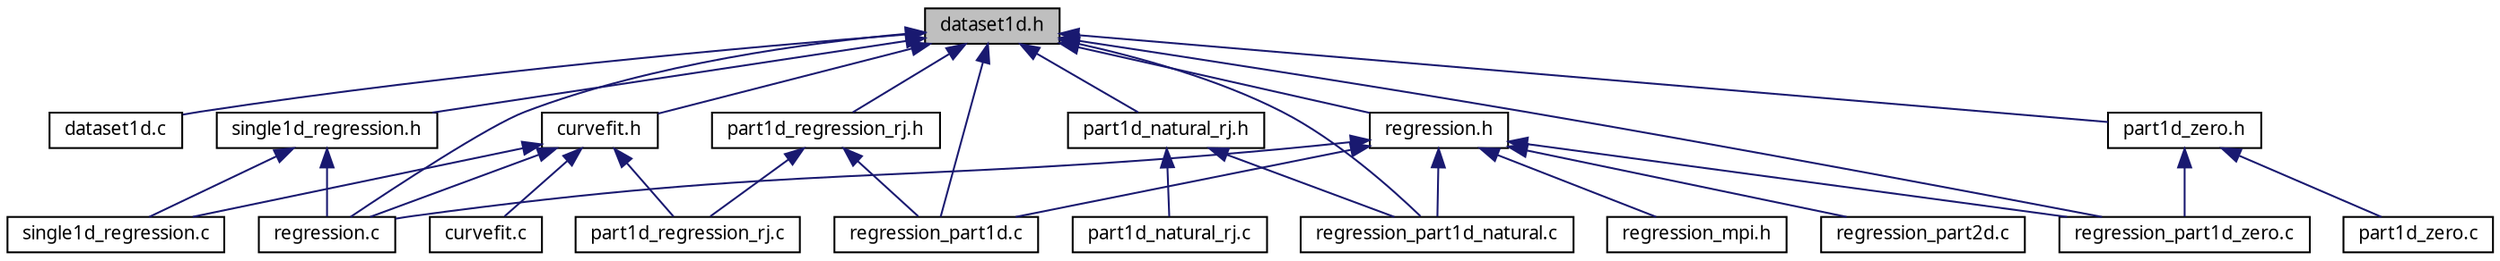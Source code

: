 digraph "dataset1d.h"
{
  edge [fontname="FreeSans.ttf",fontsize="10",labelfontname="FreeSans.ttf",labelfontsize="10"];
  node [fontname="FreeSans.ttf",fontsize="10",shape=record];
  Node1 [label="dataset1d.h",height=0.2,width=0.4,color="black", fillcolor="grey75", style="filled", fontcolor="black"];
  Node1 -> Node2 [dir="back",color="midnightblue",fontsize="10",style="solid",fontname="FreeSans.ttf"];
  Node2 [label="dataset1d.c",height=0.2,width=0.4,color="black", fillcolor="white", style="filled",URL="$dataset1d_8c.html"];
  Node1 -> Node3 [dir="back",color="midnightblue",fontsize="10",style="solid",fontname="FreeSans.ttf"];
  Node3 [label="regression.c",height=0.2,width=0.4,color="black", fillcolor="white", style="filled",URL="$regression_8c.html"];
  Node1 -> Node4 [dir="back",color="midnightblue",fontsize="10",style="solid",fontname="FreeSans.ttf"];
  Node4 [label="regression_part1d.c",height=0.2,width=0.4,color="black", fillcolor="white", style="filled",URL="$regression__part1d_8c.html"];
  Node1 -> Node5 [dir="back",color="midnightblue",fontsize="10",style="solid",fontname="FreeSans.ttf"];
  Node5 [label="regression_part1d_natural.c",height=0.2,width=0.4,color="black", fillcolor="white", style="filled",URL="$regression__part1d__natural_8c.html"];
  Node1 -> Node6 [dir="back",color="midnightblue",fontsize="10",style="solid",fontname="FreeSans.ttf"];
  Node6 [label="regression_part1d_zero.c",height=0.2,width=0.4,color="black", fillcolor="white", style="filled",URL="$regression__part1d__zero_8c.html"];
  Node1 -> Node7 [dir="back",color="midnightblue",fontsize="10",style="solid",fontname="FreeSans.ttf"];
  Node7 [label="curvefit.h",height=0.2,width=0.4,color="black", fillcolor="white", style="filled",URL="$curvefit_8h.html",tooltip="1D Curve Fitting routines "];
  Node7 -> Node8 [dir="back",color="midnightblue",fontsize="10",style="solid",fontname="FreeSans.ttf"];
  Node8 [label="curvefit.c",height=0.2,width=0.4,color="black", fillcolor="white", style="filled",URL="$curvefit_8c.html"];
  Node7 -> Node9 [dir="back",color="midnightblue",fontsize="10",style="solid",fontname="FreeSans.ttf"];
  Node9 [label="part1d_regression_rj.c",height=0.2,width=0.4,color="black", fillcolor="white", style="filled",URL="$part1d__regression__rj_8c.html"];
  Node7 -> Node3 [dir="back",color="midnightblue",fontsize="10",style="solid",fontname="FreeSans.ttf"];
  Node7 -> Node10 [dir="back",color="midnightblue",fontsize="10",style="solid",fontname="FreeSans.ttf"];
  Node10 [label="single1d_regression.c",height=0.2,width=0.4,color="black", fillcolor="white", style="filled",URL="$single1d__regression_8c.html"];
  Node1 -> Node11 [dir="back",color="midnightblue",fontsize="10",style="solid",fontname="FreeSans.ttf"];
  Node11 [label="part1d_natural_rj.h",height=0.2,width=0.4,color="black", fillcolor="white", style="filled",URL="$part1d__natural__rj_8h.html"];
  Node11 -> Node12 [dir="back",color="midnightblue",fontsize="10",style="solid",fontname="FreeSans.ttf"];
  Node12 [label="part1d_natural_rj.c",height=0.2,width=0.4,color="black", fillcolor="white", style="filled",URL="$part1d__natural__rj_8c.html"];
  Node11 -> Node5 [dir="back",color="midnightblue",fontsize="10",style="solid",fontname="FreeSans.ttf"];
  Node1 -> Node13 [dir="back",color="midnightblue",fontsize="10",style="solid",fontname="FreeSans.ttf"];
  Node13 [label="part1d_regression_rj.h",height=0.2,width=0.4,color="black", fillcolor="white", style="filled",URL="$part1d__regression__rj_8h.html"];
  Node13 -> Node9 [dir="back",color="midnightblue",fontsize="10",style="solid",fontname="FreeSans.ttf"];
  Node13 -> Node4 [dir="back",color="midnightblue",fontsize="10",style="solid",fontname="FreeSans.ttf"];
  Node1 -> Node14 [dir="back",color="midnightblue",fontsize="10",style="solid",fontname="FreeSans.ttf"];
  Node14 [label="part1d_zero.h",height=0.2,width=0.4,color="black", fillcolor="white", style="filled",URL="$part1d__zero_8h.html"];
  Node14 -> Node15 [dir="back",color="midnightblue",fontsize="10",style="solid",fontname="FreeSans.ttf"];
  Node15 [label="part1d_zero.c",height=0.2,width=0.4,color="black", fillcolor="white", style="filled",URL="$part1d__zero_8c.html"];
  Node14 -> Node6 [dir="back",color="midnightblue",fontsize="10",style="solid",fontname="FreeSans.ttf"];
  Node1 -> Node16 [dir="back",color="midnightblue",fontsize="10",style="solid",fontname="FreeSans.ttf"];
  Node16 [label="regression.h",height=0.2,width=0.4,color="black", fillcolor="white", style="filled",URL="$regression_8h.html",tooltip="Single, 1D Partitioned and 2D Partitioned Regression. "];
  Node16 -> Node3 [dir="back",color="midnightblue",fontsize="10",style="solid",fontname="FreeSans.ttf"];
  Node16 -> Node4 [dir="back",color="midnightblue",fontsize="10",style="solid",fontname="FreeSans.ttf"];
  Node16 -> Node5 [dir="back",color="midnightblue",fontsize="10",style="solid",fontname="FreeSans.ttf"];
  Node16 -> Node6 [dir="back",color="midnightblue",fontsize="10",style="solid",fontname="FreeSans.ttf"];
  Node16 -> Node17 [dir="back",color="midnightblue",fontsize="10",style="solid",fontname="FreeSans.ttf"];
  Node17 [label="regression_part2d.c",height=0.2,width=0.4,color="black", fillcolor="white", style="filled",URL="$regression__part2d_8c.html"];
  Node16 -> Node18 [dir="back",color="midnightblue",fontsize="10",style="solid",fontname="FreeSans.ttf"];
  Node18 [label="regression_mpi.h",height=0.2,width=0.4,color="black", fillcolor="white", style="filled",URL="$regression__mpi_8h.html"];
  Node1 -> Node19 [dir="back",color="midnightblue",fontsize="10",style="solid",fontname="FreeSans.ttf"];
  Node19 [label="single1d_regression.h",height=0.2,width=0.4,color="black", fillcolor="white", style="filled",URL="$single1d__regression_8h.html"];
  Node19 -> Node3 [dir="back",color="midnightblue",fontsize="10",style="solid",fontname="FreeSans.ttf"];
  Node19 -> Node10 [dir="back",color="midnightblue",fontsize="10",style="solid",fontname="FreeSans.ttf"];
}
